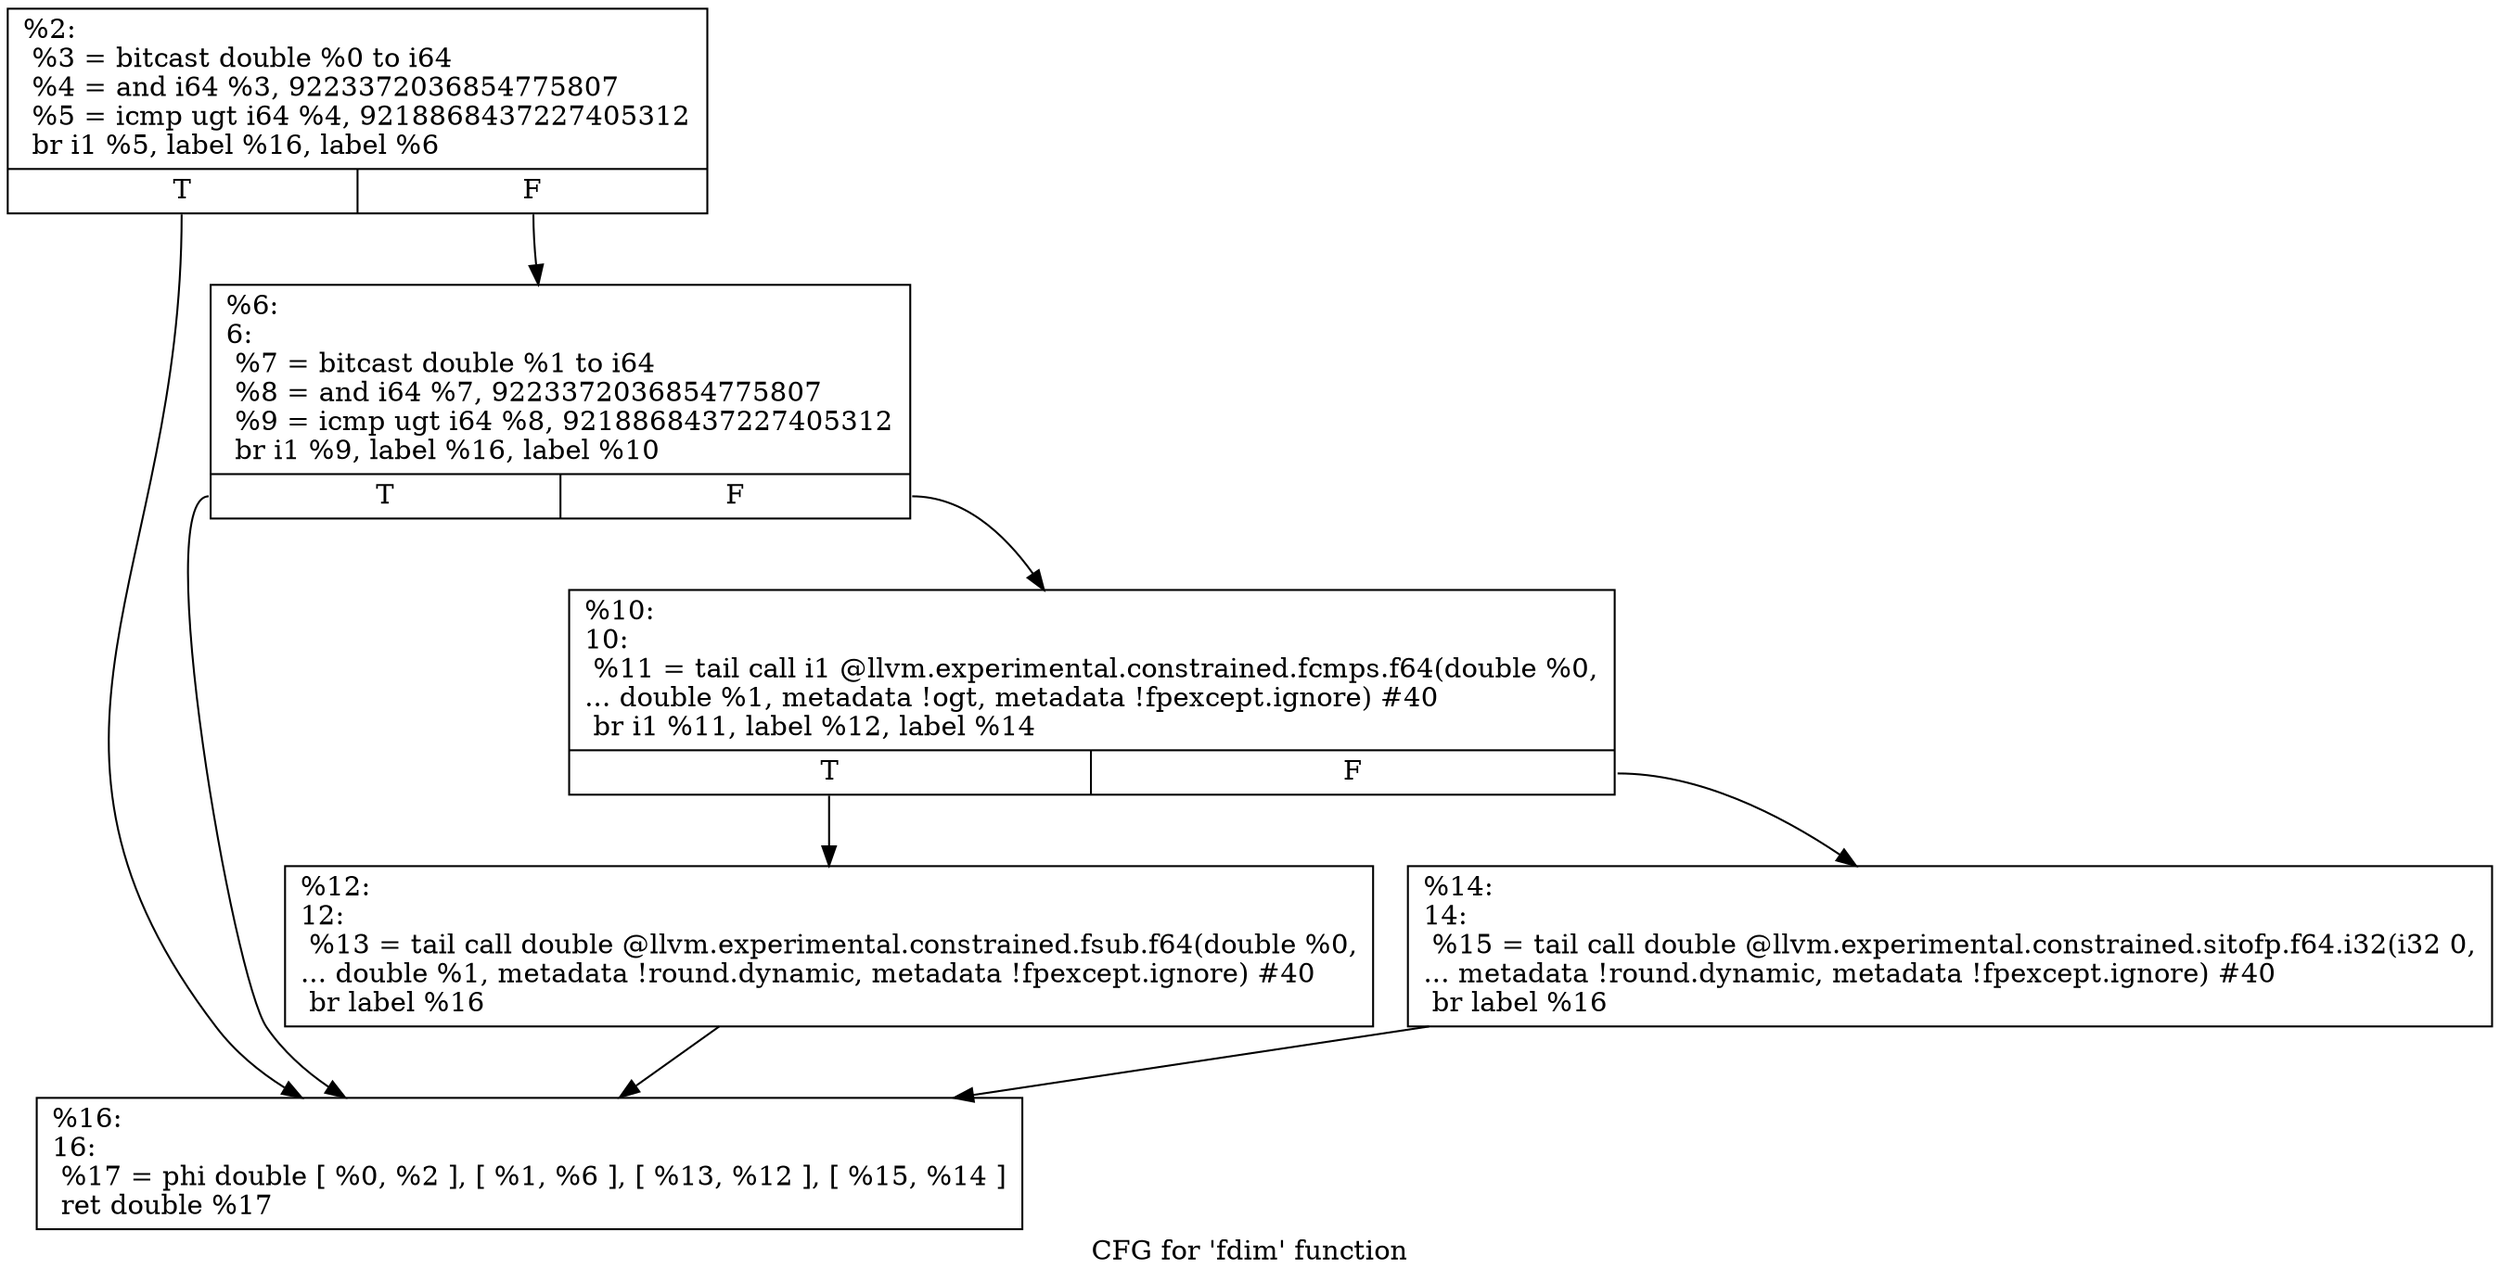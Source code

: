 digraph "CFG for 'fdim' function" {
	label="CFG for 'fdim' function";

	Node0x1bea8e0 [shape=record,label="{%2:\l  %3 = bitcast double %0 to i64\l  %4 = and i64 %3, 9223372036854775807\l  %5 = icmp ugt i64 %4, 9218868437227405312\l  br i1 %5, label %16, label %6\l|{<s0>T|<s1>F}}"];
	Node0x1bea8e0:s0 -> Node0x1beae10;
	Node0x1bea8e0:s1 -> Node0x1beacd0;
	Node0x1beacd0 [shape=record,label="{%6:\l6:                                                \l  %7 = bitcast double %1 to i64\l  %8 = and i64 %7, 9223372036854775807\l  %9 = icmp ugt i64 %8, 9218868437227405312\l  br i1 %9, label %16, label %10\l|{<s0>T|<s1>F}}"];
	Node0x1beacd0:s0 -> Node0x1beae10;
	Node0x1beacd0:s1 -> Node0x1bead20;
	Node0x1bead20 [shape=record,label="{%10:\l10:                                               \l  %11 = tail call i1 @llvm.experimental.constrained.fcmps.f64(double %0,\l... double %1, metadata !ogt, metadata !fpexcept.ignore) #40\l  br i1 %11, label %12, label %14\l|{<s0>T|<s1>F}}"];
	Node0x1bead20:s0 -> Node0x1bead70;
	Node0x1bead20:s1 -> Node0x1beadc0;
	Node0x1bead70 [shape=record,label="{%12:\l12:                                               \l  %13 = tail call double @llvm.experimental.constrained.fsub.f64(double %0,\l... double %1, metadata !round.dynamic, metadata !fpexcept.ignore) #40\l  br label %16\l}"];
	Node0x1bead70 -> Node0x1beae10;
	Node0x1beadc0 [shape=record,label="{%14:\l14:                                               \l  %15 = tail call double @llvm.experimental.constrained.sitofp.f64.i32(i32 0,\l... metadata !round.dynamic, metadata !fpexcept.ignore) #40\l  br label %16\l}"];
	Node0x1beadc0 -> Node0x1beae10;
	Node0x1beae10 [shape=record,label="{%16:\l16:                                               \l  %17 = phi double [ %0, %2 ], [ %1, %6 ], [ %13, %12 ], [ %15, %14 ]\l  ret double %17\l}"];
}
